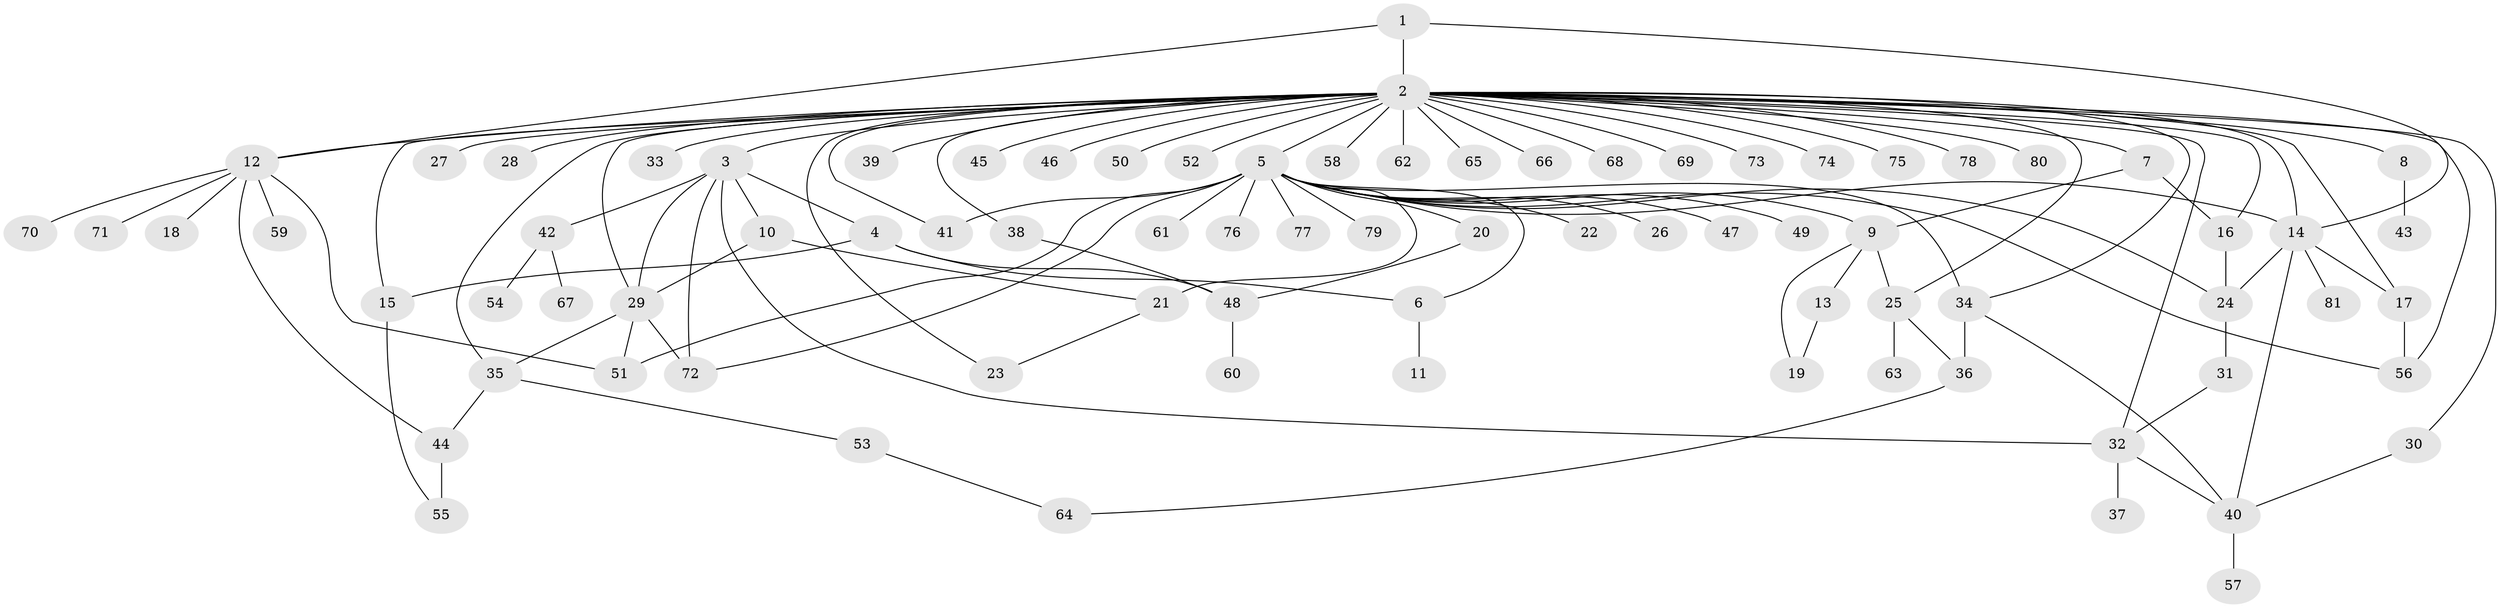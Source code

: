 // original degree distribution, {3: 0.14925373134328357, 49: 0.007462686567164179, 10: 0.007462686567164179, 2: 0.2537313432835821, 22: 0.007462686567164179, 6: 0.029850746268656716, 4: 0.03731343283582089, 8: 0.007462686567164179, 9: 0.014925373134328358, 1: 0.4552238805970149, 5: 0.029850746268656716}
// Generated by graph-tools (version 1.1) at 2025/50/03/04/25 22:50:12]
// undirected, 81 vertices, 116 edges
graph export_dot {
  node [color=gray90,style=filled];
  1;
  2;
  3;
  4;
  5;
  6;
  7;
  8;
  9;
  10;
  11;
  12;
  13;
  14;
  15;
  16;
  17;
  18;
  19;
  20;
  21;
  22;
  23;
  24;
  25;
  26;
  27;
  28;
  29;
  30;
  31;
  32;
  33;
  34;
  35;
  36;
  37;
  38;
  39;
  40;
  41;
  42;
  43;
  44;
  45;
  46;
  47;
  48;
  49;
  50;
  51;
  52;
  53;
  54;
  55;
  56;
  57;
  58;
  59;
  60;
  61;
  62;
  63;
  64;
  65;
  66;
  67;
  68;
  69;
  70;
  71;
  72;
  73;
  74;
  75;
  76;
  77;
  78;
  79;
  80;
  81;
  1 -- 2 [weight=1.0];
  1 -- 12 [weight=1.0];
  1 -- 14 [weight=1.0];
  2 -- 3 [weight=1.0];
  2 -- 5 [weight=1.0];
  2 -- 7 [weight=1.0];
  2 -- 8 [weight=1.0];
  2 -- 12 [weight=1.0];
  2 -- 14 [weight=1.0];
  2 -- 15 [weight=3.0];
  2 -- 16 [weight=1.0];
  2 -- 17 [weight=2.0];
  2 -- 23 [weight=1.0];
  2 -- 25 [weight=1.0];
  2 -- 27 [weight=1.0];
  2 -- 28 [weight=1.0];
  2 -- 29 [weight=1.0];
  2 -- 30 [weight=1.0];
  2 -- 32 [weight=1.0];
  2 -- 33 [weight=1.0];
  2 -- 34 [weight=1.0];
  2 -- 35 [weight=1.0];
  2 -- 38 [weight=1.0];
  2 -- 39 [weight=1.0];
  2 -- 41 [weight=1.0];
  2 -- 45 [weight=1.0];
  2 -- 46 [weight=1.0];
  2 -- 50 [weight=1.0];
  2 -- 52 [weight=1.0];
  2 -- 56 [weight=1.0];
  2 -- 58 [weight=1.0];
  2 -- 62 [weight=1.0];
  2 -- 65 [weight=1.0];
  2 -- 66 [weight=1.0];
  2 -- 68 [weight=1.0];
  2 -- 69 [weight=1.0];
  2 -- 73 [weight=1.0];
  2 -- 74 [weight=1.0];
  2 -- 75 [weight=1.0];
  2 -- 78 [weight=1.0];
  2 -- 80 [weight=1.0];
  3 -- 4 [weight=1.0];
  3 -- 10 [weight=1.0];
  3 -- 29 [weight=1.0];
  3 -- 32 [weight=1.0];
  3 -- 42 [weight=1.0];
  3 -- 72 [weight=2.0];
  4 -- 6 [weight=1.0];
  4 -- 15 [weight=1.0];
  4 -- 48 [weight=1.0];
  5 -- 6 [weight=1.0];
  5 -- 9 [weight=1.0];
  5 -- 14 [weight=1.0];
  5 -- 20 [weight=1.0];
  5 -- 21 [weight=1.0];
  5 -- 22 [weight=1.0];
  5 -- 24 [weight=1.0];
  5 -- 26 [weight=1.0];
  5 -- 34 [weight=1.0];
  5 -- 41 [weight=1.0];
  5 -- 47 [weight=1.0];
  5 -- 49 [weight=1.0];
  5 -- 51 [weight=1.0];
  5 -- 56 [weight=1.0];
  5 -- 61 [weight=1.0];
  5 -- 72 [weight=1.0];
  5 -- 76 [weight=1.0];
  5 -- 77 [weight=1.0];
  5 -- 79 [weight=1.0];
  6 -- 11 [weight=1.0];
  7 -- 9 [weight=1.0];
  7 -- 16 [weight=3.0];
  8 -- 43 [weight=1.0];
  9 -- 13 [weight=1.0];
  9 -- 19 [weight=1.0];
  9 -- 25 [weight=1.0];
  10 -- 21 [weight=1.0];
  10 -- 29 [weight=1.0];
  12 -- 18 [weight=1.0];
  12 -- 44 [weight=1.0];
  12 -- 51 [weight=1.0];
  12 -- 59 [weight=1.0];
  12 -- 70 [weight=1.0];
  12 -- 71 [weight=1.0];
  13 -- 19 [weight=1.0];
  14 -- 17 [weight=1.0];
  14 -- 24 [weight=1.0];
  14 -- 40 [weight=1.0];
  14 -- 81 [weight=1.0];
  15 -- 55 [weight=1.0];
  16 -- 24 [weight=1.0];
  17 -- 56 [weight=2.0];
  20 -- 48 [weight=1.0];
  21 -- 23 [weight=1.0];
  24 -- 31 [weight=2.0];
  25 -- 36 [weight=1.0];
  25 -- 63 [weight=2.0];
  29 -- 35 [weight=1.0];
  29 -- 51 [weight=1.0];
  29 -- 72 [weight=1.0];
  30 -- 40 [weight=1.0];
  31 -- 32 [weight=1.0];
  32 -- 37 [weight=3.0];
  32 -- 40 [weight=1.0];
  34 -- 36 [weight=1.0];
  34 -- 40 [weight=1.0];
  35 -- 44 [weight=1.0];
  35 -- 53 [weight=1.0];
  36 -- 64 [weight=1.0];
  38 -- 48 [weight=1.0];
  40 -- 57 [weight=1.0];
  42 -- 54 [weight=1.0];
  42 -- 67 [weight=1.0];
  44 -- 55 [weight=2.0];
  48 -- 60 [weight=1.0];
  53 -- 64 [weight=1.0];
}
